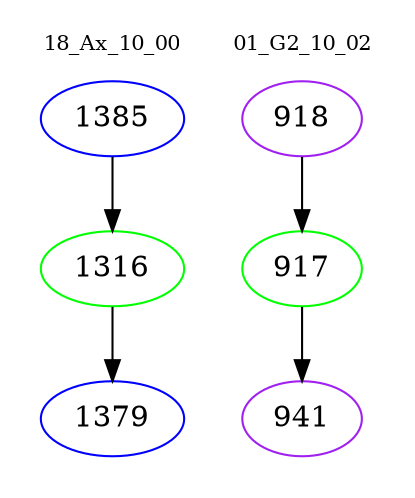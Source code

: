 digraph{
subgraph cluster_0 {
color = white
label = "18_Ax_10_00";
fontsize=10;
T0_1385 [label="1385", color="blue"]
T0_1385 -> T0_1316 [color="black"]
T0_1316 [label="1316", color="green"]
T0_1316 -> T0_1379 [color="black"]
T0_1379 [label="1379", color="blue"]
}
subgraph cluster_1 {
color = white
label = "01_G2_10_02";
fontsize=10;
T1_918 [label="918", color="purple"]
T1_918 -> T1_917 [color="black"]
T1_917 [label="917", color="green"]
T1_917 -> T1_941 [color="black"]
T1_941 [label="941", color="purple"]
}
}
